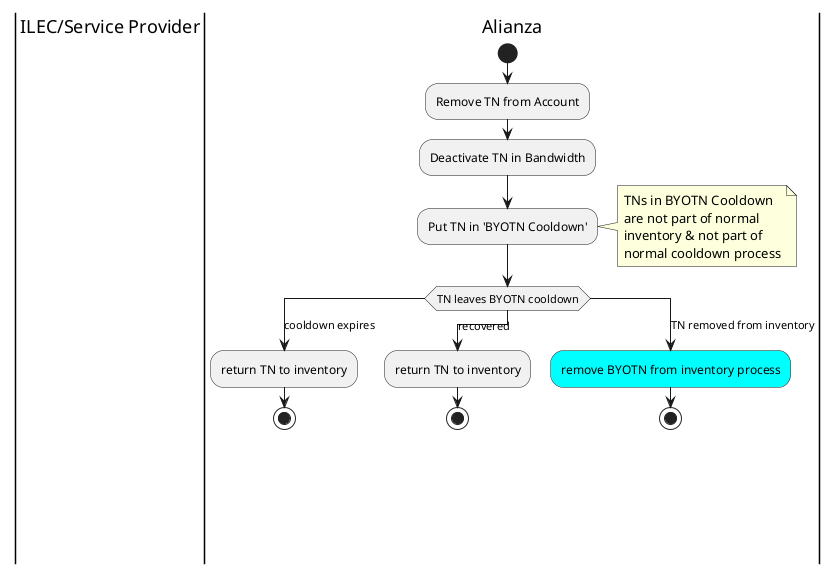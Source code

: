 @startuml
'https://plantuml.com/activity-diagram-beta

|ILEC/Service Provider|

|Alianza|
start
:Remove TN from Account;
:Deactivate TN in Bandwidth;
:Put TN in 'BYOTN Cooldown';
note right
    TNs in BYOTN Cooldown
    are not part of normal
    inventory & not part of
    normal cooldown process
end note
switch (TN leaves BYOTN cooldown)
    case (cooldown expires)
      :return TN to inventory;
      stop
    case (recovered)
      :return TN to inventory;
      stop
    case (TN removed from inventory)
      #cyan:remove BYOTN from inventory process;
      stop
endswitch

@enduml

